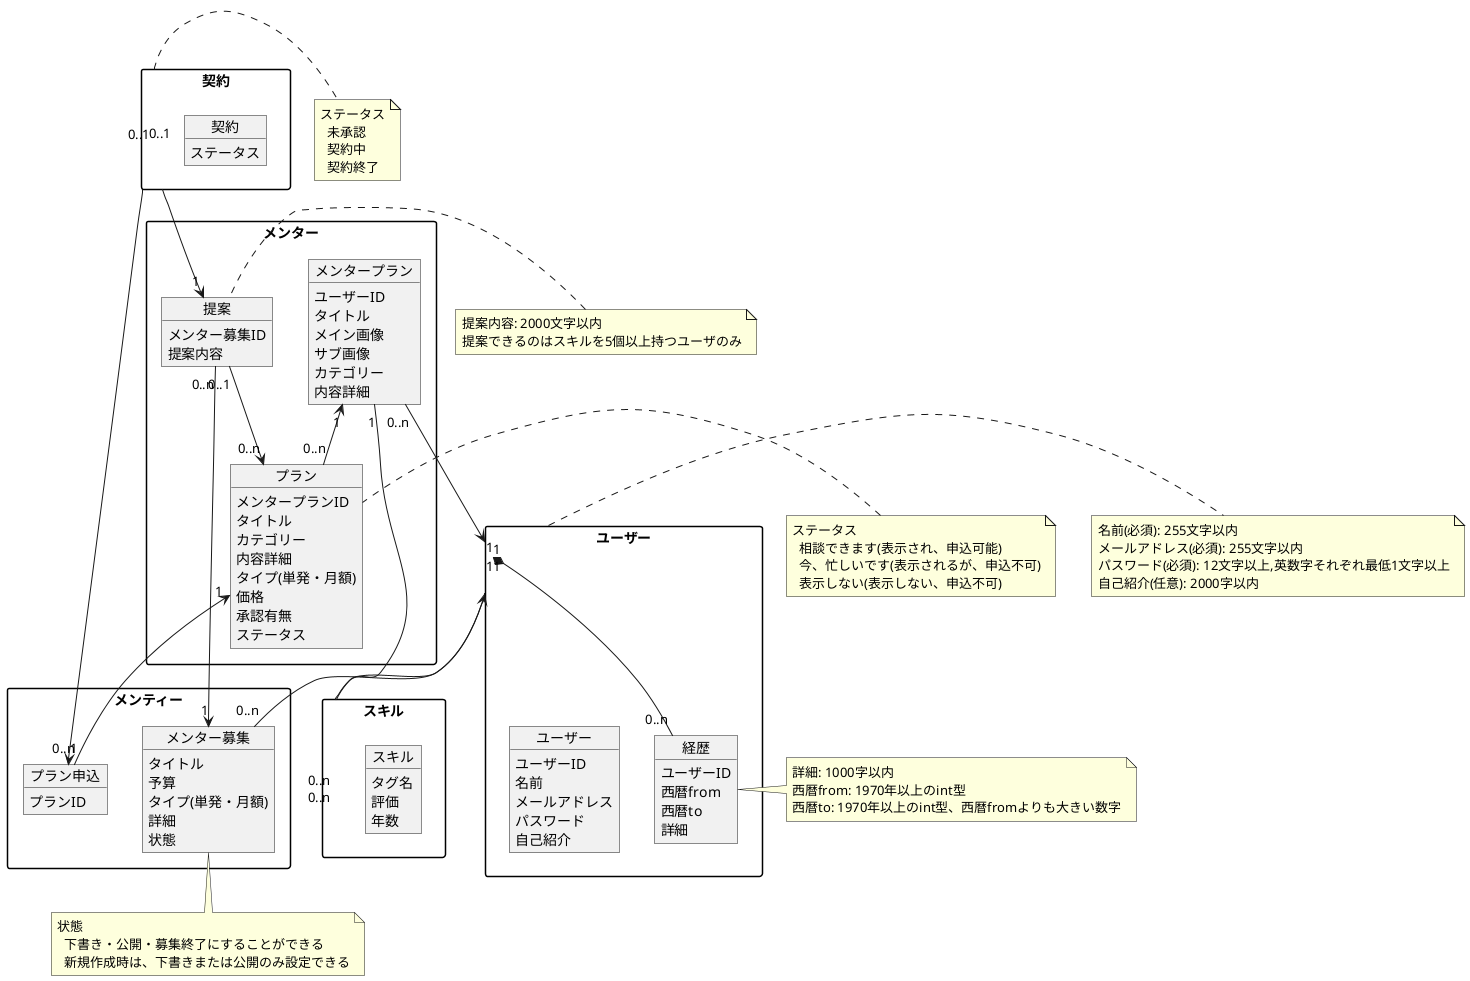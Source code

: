 @startuml
skinparam packageStyle rectangle

package ユーザー {
  object ユーザー {
    ユーザーID
    名前
    メールアドレス
    パスワード
    自己紹介
  }

  object 経歴 {
    ユーザーID
    西暦from
    西暦to
    詳細
  }
}

ユーザー "1" *-- "0..n" 経歴
note right of ユーザー
名前(必須): 255文字以内
メールアドレス(必須): 255文字以内
パスワード(必須): 12文字以上,英数字それぞれ最低1文字以上
自己紹介(任意): 2000字以内
end note

note right of 経歴
詳細: 1000字以内
西暦from: 1970年以上のint型
西暦to: 1970年以上のint型、西暦fromよりも大きい数字
end note

package スキル {
  object スキル {
    タグ名
    評価
    年数
  }
}

package メンター {
  object メンタープラン {
    ユーザーID
    タイトル
    メイン画像
    サブ画像
    カテゴリー
    内容詳細
  }

  object プラン {
    メンタープランID
    タイトル
    カテゴリー
    内容詳細
    タイプ(単発・月額)
    価格
    承認有無
    ステータス
  }

  object 提案 {
    メンター募集ID
    提案内容
  }
}

note left of 提案
提案内容: 2000文字以内
提案できるのはスキルを5個以上持つユーザのみ
end note

note left of プラン
ステータス
  相談できます(表示され、申込可能)
  今、忙しいです(表示されるが、申込不可)
  表示しない(表示しない、申込不可)
end note

ユーザー "1" -- "0..n" スキル
メンタープラン "1" -- "0..n" スキル
メンタープラン "1" <-- "0..n" プラン
メンタープラン "0..n" --> "1" ユーザー
提案 "0..1" --> "0..n" プラン

package メンティー {
  object メンター募集 {
    タイトル
    予算
    タイプ(単発・月額)
    詳細
    状態
  }
  object プラン申込 {
    プランID
  }
}
note bottom of メンター募集
状態
  下書き・公開・募集終了にすることができる
  新規作成時は、下書きまたは公開のみ設定できる
end note
ユーザー "1" <-- "0..n" メンター募集
プラン "1" <-- "0..n" プラン申込
提案 "0..n" --> "1" メンター募集

package 契約 {
  object 契約 {
    ステータス
  }
}
note right of 契約
ステータス
  未承認
  契約中
  契約終了
end note
契約 "0..1" --> "1" 提案
契約 "0..1" --> "1" プラン申込

@enduml
